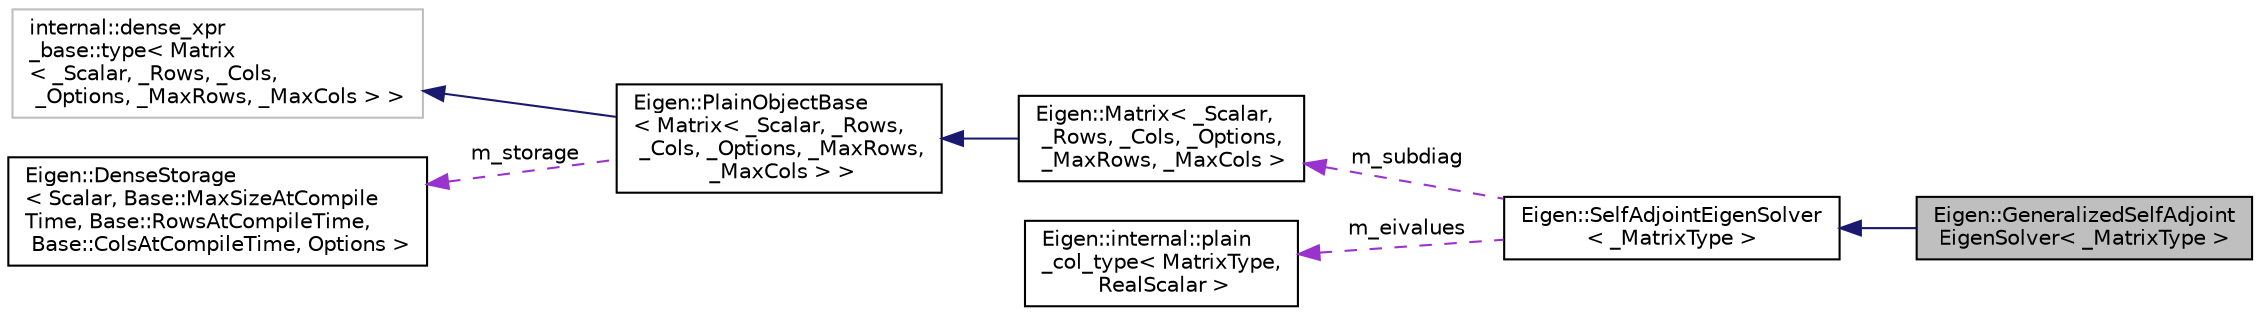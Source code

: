digraph "Eigen::GeneralizedSelfAdjointEigenSolver&lt; _MatrixType &gt;"
{
  edge [fontname="Helvetica",fontsize="10",labelfontname="Helvetica",labelfontsize="10"];
  node [fontname="Helvetica",fontsize="10",shape=record];
  rankdir="LR";
  Node1 [label="Eigen::GeneralizedSelfAdjoint\lEigenSolver\< _MatrixType \>",height=0.2,width=0.4,color="black", fillcolor="grey75", style="filled", fontcolor="black"];
  Node2 -> Node1 [dir="back",color="midnightblue",fontsize="10",style="solid",fontname="Helvetica"];
  Node2 [label="Eigen::SelfAdjointEigenSolver\l\< _MatrixType \>",height=0.2,width=0.4,color="black", fillcolor="white", style="filled",URL="$class_eigen_1_1_self_adjoint_eigen_solver.html",tooltip="Computes eigenvalues and eigenvectors of selfadjoint matrices. "];
  Node3 -> Node2 [dir="back",color="darkorchid3",fontsize="10",style="dashed",label=" m_subdiag" ,fontname="Helvetica"];
  Node3 [label="Eigen::Matrix\< _Scalar,\l _Rows, _Cols, _Options,\l _MaxRows, _MaxCols \>",height=0.2,width=0.4,color="black", fillcolor="white", style="filled",URL="$class_eigen_1_1_matrix.html",tooltip="The matrix class, also used for vectors and row-vectors. "];
  Node4 -> Node3 [dir="back",color="midnightblue",fontsize="10",style="solid",fontname="Helvetica"];
  Node4 [label="Eigen::PlainObjectBase\l\< Matrix\< _Scalar, _Rows,\l _Cols, _Options, _MaxRows,\l _MaxCols \> \>",height=0.2,width=0.4,color="black", fillcolor="white", style="filled",URL="$class_eigen_1_1_plain_object_base.html"];
  Node5 -> Node4 [dir="back",color="midnightblue",fontsize="10",style="solid",fontname="Helvetica"];
  Node5 [label="internal::dense_xpr\l_base::type\< Matrix\l\< _Scalar, _Rows, _Cols,\l _Options, _MaxRows, _MaxCols \> \>",height=0.2,width=0.4,color="grey75", fillcolor="white", style="filled"];
  Node6 -> Node4 [dir="back",color="darkorchid3",fontsize="10",style="dashed",label=" m_storage" ,fontname="Helvetica"];
  Node6 [label="Eigen::DenseStorage\l\< Scalar, Base::MaxSizeAtCompile\lTime, Base::RowsAtCompileTime,\l Base::ColsAtCompileTime, Options \>",height=0.2,width=0.4,color="black", fillcolor="white", style="filled",URL="$class_eigen_1_1_dense_storage.html"];
  Node7 -> Node2 [dir="back",color="darkorchid3",fontsize="10",style="dashed",label=" m_eivalues" ,fontname="Helvetica"];
  Node7 [label="Eigen::internal::plain\l_col_type\< MatrixType,\l RealScalar \>",height=0.2,width=0.4,color="black", fillcolor="white", style="filled",URL="$struct_eigen_1_1internal_1_1plain__col__type.html"];
}
